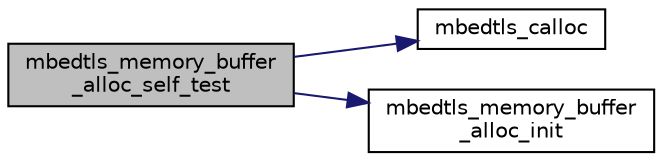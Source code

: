 digraph "mbedtls_memory_buffer_alloc_self_test"
{
 // LATEX_PDF_SIZE
  edge [fontname="Helvetica",fontsize="10",labelfontname="Helvetica",labelfontsize="10"];
  node [fontname="Helvetica",fontsize="10",shape=record];
  rankdir="LR";
  Node1 [label="mbedtls_memory_buffer\l_alloc_self_test",height=0.2,width=0.4,color="black", fillcolor="grey75", style="filled", fontcolor="black",tooltip="Checkup routine."];
  Node1 -> Node2 [color="midnightblue",fontsize="10",style="solid",fontname="Helvetica"];
  Node2 [label="mbedtls_calloc",height=0.2,width=0.4,color="black", fillcolor="white", style="filled",URL="$dc/d3f/platform_8c.html#a065dcb25fe2c4492a910bec761400ebe",tooltip=" "];
  Node1 -> Node3 [color="midnightblue",fontsize="10",style="solid",fontname="Helvetica"];
  Node3 [label="mbedtls_memory_buffer\l_alloc_init",height=0.2,width=0.4,color="black", fillcolor="white", style="filled",URL="$d3/df2/memory__buffer__alloc_8c.html#ac70d134be54133c272d8eab2cb85dfbf",tooltip="Initialize use of stack-based memory allocator. The stack-based allocator does memory management insi..."];
}
